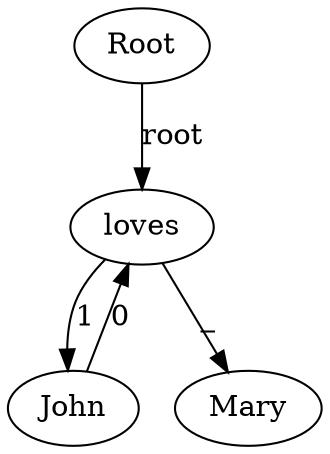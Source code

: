 /*
merge(
	f_dep( 
		merge(
			"(Root/Root :root r<root> :1,0 (d<dep>))",
 			r_dep( 
				"(John<root> / John)" 
				)
			) 
		),
 		merge(
			f_dep( 
					merge(
						"(r<root> :_ (d<dep>))", 
						r_dep( 
							"(Mary<root> / Mary)" 	
							)
						) 
				),
			 “(loves<root> / loves)”
			)
)
Ebből az fourlang kimenete:
"(Root/Root :root (loves/loves :1,0 (John/John) :_ (Mary/Mary)))"
*/
digraph G {
Root
loves
John
Mary

Root->loves[label="root"]
loves->John[label="1"]
John->loves[label="0"]
loves->Mary[label="_"]

 }
